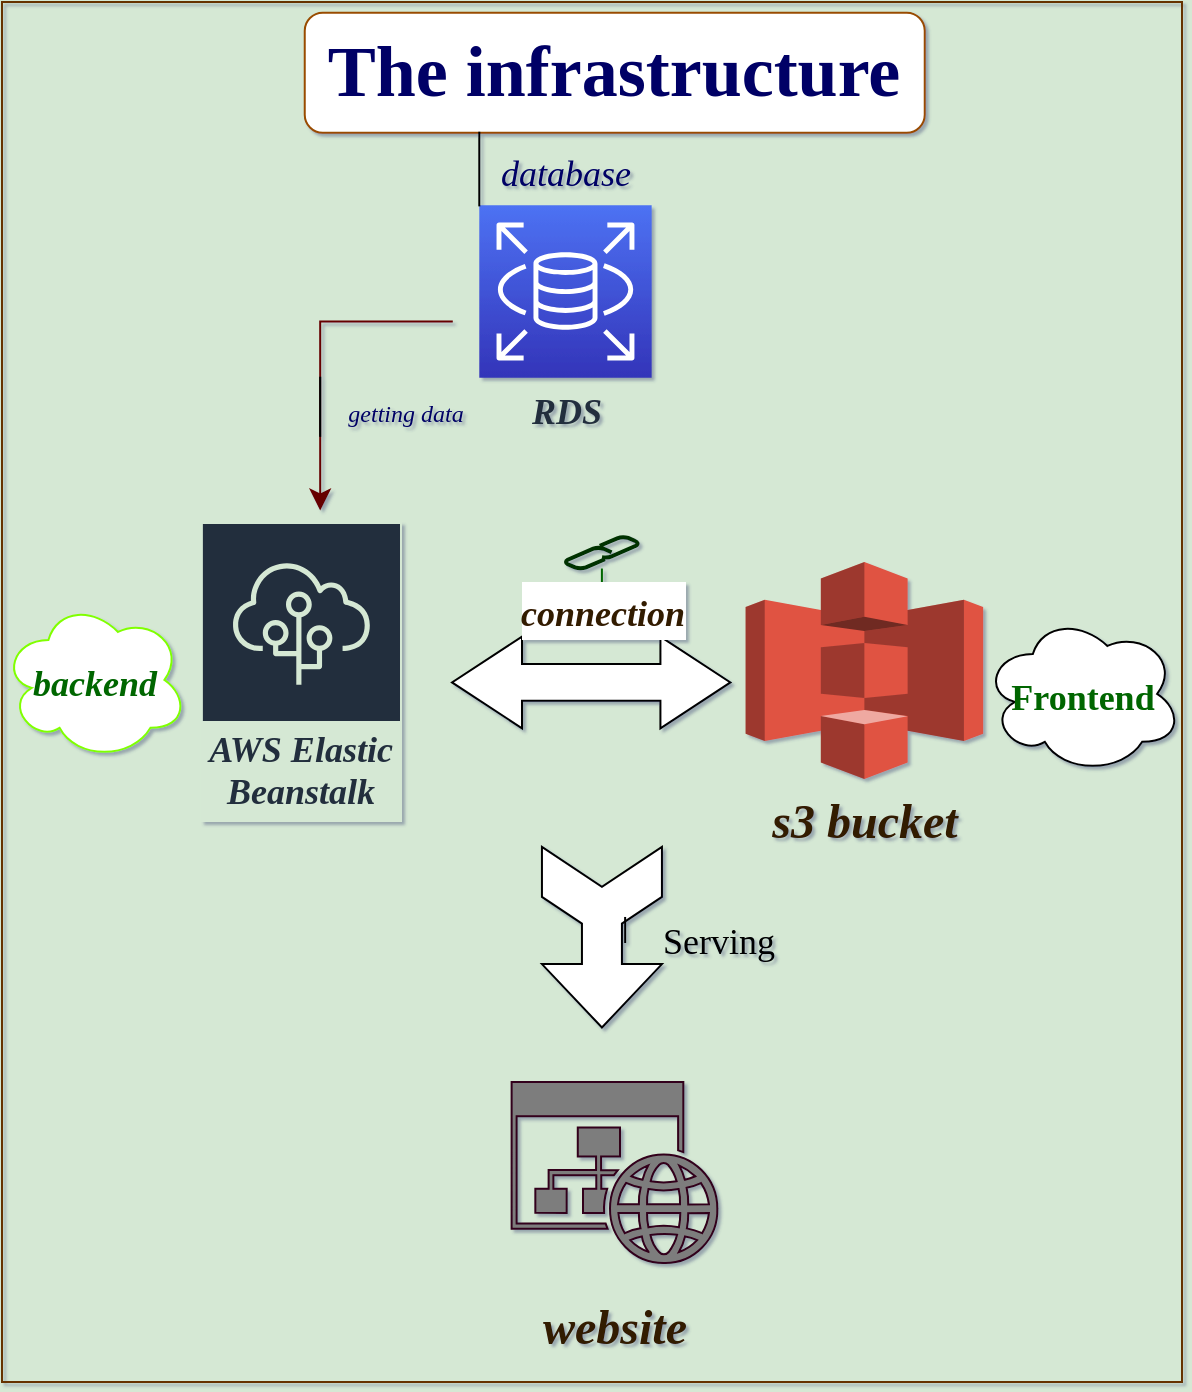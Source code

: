 <mxfile version="20.8.5" type="device"><diagram id="bFvzltIdOXOrRgXnoozT" name="Page-1"><mxGraphModel dx="1318" dy="532" grid="1" gridSize="10" guides="1" tooltips="1" connect="1" arrows="1" fold="1" page="1" pageScale="1" pageWidth="850" pageHeight="1100" background="#D5E8D4" math="0" shadow="1"><root><mxCell id="0"/><mxCell id="1" parent="0"/><mxCell id="FIiVVFD1y2lr8Y-HhQNm-1" value="" style="group;strokeColor=#663300;" vertex="1" connectable="0" parent="1"><mxGeometry x="150" y="70" width="590" height="690" as="geometry"/></mxCell><mxCell id="tcmqe_ogdBvdk2FHcx4M-1" value="&lt;font color=&quot;#000066&quot; face=&quot;Times New Roman&quot; style=&quot;font-size: 36px;&quot;&gt;&lt;b style=&quot;&quot;&gt;The infrastructure&lt;/b&gt;&lt;/font&gt;" style="rounded=1;whiteSpace=wrap;html=1;align=center;strokeColor=#994C00;" parent="FIiVVFD1y2lr8Y-HhQNm-1" vertex="1"><mxGeometry x="151.37" y="5.37" width="310" height="60" as="geometry"/></mxCell><mxCell id="tcmqe_ogdBvdk2FHcx4M-6" value="&lt;i&gt;&lt;font style=&quot;font-size: 24px;&quot;&gt;&lt;b&gt;website&lt;/b&gt;&lt;/font&gt;&lt;/i&gt;" style="sketch=0;aspect=fixed;pointerEvents=1;shadow=0;dashed=0;html=1;strokeColor=#33001A;labelPosition=center;verticalLabelPosition=bottom;verticalAlign=top;align=center;shape=mxgraph.mscae.enterprise.website_generic;fillColor=#7D7D7D;fontFamily=Times New Roman;fontSize=36;fontColor=#331A00;" parent="FIiVVFD1y2lr8Y-HhQNm-1" vertex="1"><mxGeometry x="254.81" y="540" width="103.11" height="90.74" as="geometry"/></mxCell><mxCell id="tcmqe_ogdBvdk2FHcx4M-7" value="&lt;i&gt;&lt;b&gt;s3 bucket&lt;/b&gt;&lt;/i&gt;" style="outlineConnect=0;dashed=0;verticalLabelPosition=bottom;verticalAlign=top;align=center;html=1;shape=mxgraph.aws3.s3;fillColor=#E05243;gradientColor=none;fontFamily=Times New Roman;fontSize=24;fontColor=#331A00;" parent="FIiVVFD1y2lr8Y-HhQNm-1" vertex="1"><mxGeometry x="371.8" y="280" width="118.76" height="108.53" as="geometry"/></mxCell><mxCell id="tcmqe_ogdBvdk2FHcx4M-8" value="&lt;font style=&quot;font-size: 18px;&quot;&gt;&lt;i&gt;AWS Elastic Beanstalk&lt;/i&gt;&lt;/font&gt;" style="sketch=0;outlineConnect=0;fontColor=#232F3E;gradientColor=none;strokeColor=#D5E8D4;fillColor=#232F3E;dashed=0;verticalLabelPosition=middle;verticalAlign=bottom;align=center;html=1;whiteSpace=wrap;fontSize=10;fontStyle=1;spacing=3;shape=mxgraph.aws4.productIcon;prIcon=mxgraph.aws4.elastic_beanstalk;fontFamily=Times New Roman;" parent="FIiVVFD1y2lr8Y-HhQNm-1" vertex="1"><mxGeometry x="99.44" y="260" width="100.56" height="150" as="geometry"/></mxCell><mxCell id="tcmqe_ogdBvdk2FHcx4M-11" value="&lt;font style=&quot;font-size: 18px;&quot;&gt;&lt;i style=&quot;&quot;&gt;&lt;b&gt;RDS&lt;/b&gt;&lt;/i&gt;&lt;/font&gt;" style="sketch=0;points=[[0,0,0],[0.25,0,0],[0.5,0,0],[0.75,0,0],[1,0,0],[0,1,0],[0.25,1,0],[0.5,1,0],[0.75,1,0],[1,1,0],[0,0.25,0],[0,0.5,0],[0,0.75,0],[1,0.25,0],[1,0.5,0],[1,0.75,0]];outlineConnect=0;fontColor=#232F3E;gradientColor=#4D72F3;gradientDirection=north;fillColor=#3334B9;strokeColor=#ffffff;dashed=0;verticalLabelPosition=bottom;verticalAlign=top;align=center;html=1;fontSize=12;fontStyle=0;aspect=fixed;shape=mxgraph.aws4.resourceIcon;resIcon=mxgraph.aws4.rds;fontFamily=Times New Roman;" parent="FIiVVFD1y2lr8Y-HhQNm-1" vertex="1"><mxGeometry x="238.652" y="101.684" width="86.18" height="86.18" as="geometry"/></mxCell><mxCell id="tcmqe_ogdBvdk2FHcx4M-13" value="" style="edgeStyle=segmentEdgeStyle;endArrow=classic;html=1;curved=0;rounded=0;endSize=8;startSize=8;fontFamily=Times New Roman;fontSize=24;fontColor=#331A00;strokeColor=#660000;" parent="FIiVVFD1y2lr8Y-HhQNm-1" edge="1"><mxGeometry x="1" y="255" width="50" height="50" relative="1" as="geometry"><mxPoint x="225.393" y="159.789" as="sourcePoint"/><mxPoint x="159.101" y="254.211" as="targetPoint"/><Array as="points"><mxPoint x="159" y="160"/></Array><mxPoint x="65" y="-170" as="offset"/></mxGeometry></mxCell><mxCell id="tcmqe_ogdBvdk2FHcx4M-14" value="" style="html=1;shadow=0;dashed=0;align=center;verticalAlign=middle;shape=mxgraph.arrows2.twoWayArrow;dy=0.6;dx=35;fontFamily=Times New Roman;fontSize=24;fontColor=#331A00;" parent="FIiVVFD1y2lr8Y-HhQNm-1" vertex="1"><mxGeometry x="225" y="317.27" width="139.21" height="45.89" as="geometry"/></mxCell><mxCell id="tcmqe_ogdBvdk2FHcx4M-15" value="&lt;i&gt;&lt;b&gt;&lt;font style=&quot;font-size: 18px;&quot; color=&quot;#006600&quot;&gt;backend&lt;/font&gt;&lt;/b&gt;&lt;/i&gt;" style="ellipse;shape=cloud;whiteSpace=wrap;html=1;fontFamily=Times New Roman;fontSize=24;fontColor=#331A00;strokeColor=#80FF00;" parent="FIiVVFD1y2lr8Y-HhQNm-1" vertex="1"><mxGeometry y="299" width="92.809" height="79.895" as="geometry"/></mxCell><mxCell id="tcmqe_ogdBvdk2FHcx4M-16" value="&lt;b&gt;&lt;font style=&quot;font-size: 18px;&quot;&gt;Frontend&lt;/font&gt;&lt;/b&gt;" style="ellipse;shape=cloud;whiteSpace=wrap;html=1;fontFamily=Times New Roman;fontSize=24;fontColor=#006600;" parent="FIiVVFD1y2lr8Y-HhQNm-1" vertex="1"><mxGeometry x="490.562" y="306" width="99.438" height="79.895" as="geometry"/></mxCell><mxCell id="tcmqe_ogdBvdk2FHcx4M-17" value="" style="html=1;shadow=0;dashed=0;align=center;verticalAlign=middle;shape=mxgraph.arrows2.tailedNotchedArrow;dy1=10;dx1=31.71;notch=20;arrowHead=20;dx2=25;dy2=30;fontFamily=Times New Roman;fontSize=24;fontColor=#006600;rotation=90;" parent="FIiVVFD1y2lr8Y-HhQNm-1" vertex="1"><mxGeometry x="254.807" y="385.894" width="90.323" height="163.421" as="geometry"/></mxCell><mxCell id="tcmqe_ogdBvdk2FHcx4M-21" value="&lt;i&gt;&lt;font color=&quot;#000066&quot; style=&quot;font-size: 12px;&quot;&gt;getting data&lt;/font&gt;&lt;/i&gt;" style="shape=partialRectangle;whiteSpace=wrap;html=1;right=0;top=0;bottom=0;fillColor=none;routingCenterX=-0.5;fontFamily=Times New Roman;fontSize=24;fontColor=#006600;" parent="FIiVVFD1y2lr8Y-HhQNm-1" vertex="1"><mxGeometry x="159.101" y="187.862" width="86.18" height="29.053" as="geometry"/></mxCell><mxCell id="tcmqe_ogdBvdk2FHcx4M-23" value="&lt;i&gt;&lt;font style=&quot;font-size: 18px;&quot;&gt;database&lt;/font&gt;&lt;/i&gt;" style="shape=partialRectangle;whiteSpace=wrap;html=1;right=0;top=0;bottom=0;fillColor=none;routingCenterX=-0.5;fontFamily=Times New Roman;fontSize=24;fontColor=#000066;" parent="FIiVVFD1y2lr8Y-HhQNm-1" vertex="1"><mxGeometry x="238.652" y="65.368" width="86.18" height="36.316" as="geometry"/></mxCell><mxCell id="FIiVVFD1y2lr8Y-HhQNm-2" value="" style="edgeStyle=orthogonalEdgeStyle;rounded=0;orthogonalLoop=1;jettySize=auto;html=1;strokeColor=#006600;fontFamily=Times New Roman;fontSize=18;fontColor=#000033;" edge="1" parent="FIiVVFD1y2lr8Y-HhQNm-1" source="tcmqe_ogdBvdk2FHcx4M-26" target="tcmqe_ogdBvdk2FHcx4M-14"><mxGeometry relative="1" as="geometry"/></mxCell><mxCell id="tcmqe_ogdBvdk2FHcx4M-26" value="&lt;b&gt;&lt;i&gt;&lt;font style=&quot;font-size: 18px;&quot; color=&quot;#331a00&quot;&gt;connection&lt;/font&gt;&lt;/i&gt;&lt;/b&gt;" style="html=1;verticalLabelPosition=bottom;align=center;labelBackgroundColor=#ffffff;verticalAlign=top;strokeWidth=2;strokeColor=#003300;shadow=0;dashed=0;shape=mxgraph.ios7.icons.link;fontFamily=Times New Roman;fontSize=24;fontColor=#000066;" parent="FIiVVFD1y2lr8Y-HhQNm-1" vertex="1"><mxGeometry x="281.7" y="267.47" width="36.54" height="15.79" as="geometry"/></mxCell><mxCell id="tcmqe_ogdBvdk2FHcx4M-28" value="&lt;font style=&quot;font-size: 18px;&quot;&gt;Serving&lt;/font&gt;" style="shape=partialRectangle;whiteSpace=wrap;html=1;right=0;top=0;bottom=0;fillColor=none;routingCenterX=-0.5;fontFamily=Times New Roman;fontSize=36;fontColor=#000000;" parent="FIiVVFD1y2lr8Y-HhQNm-1" vertex="1"><mxGeometry x="311.57" y="457.98" width="92.81" height="12.02" as="geometry"/></mxCell></root></mxGraphModel></diagram></mxfile>